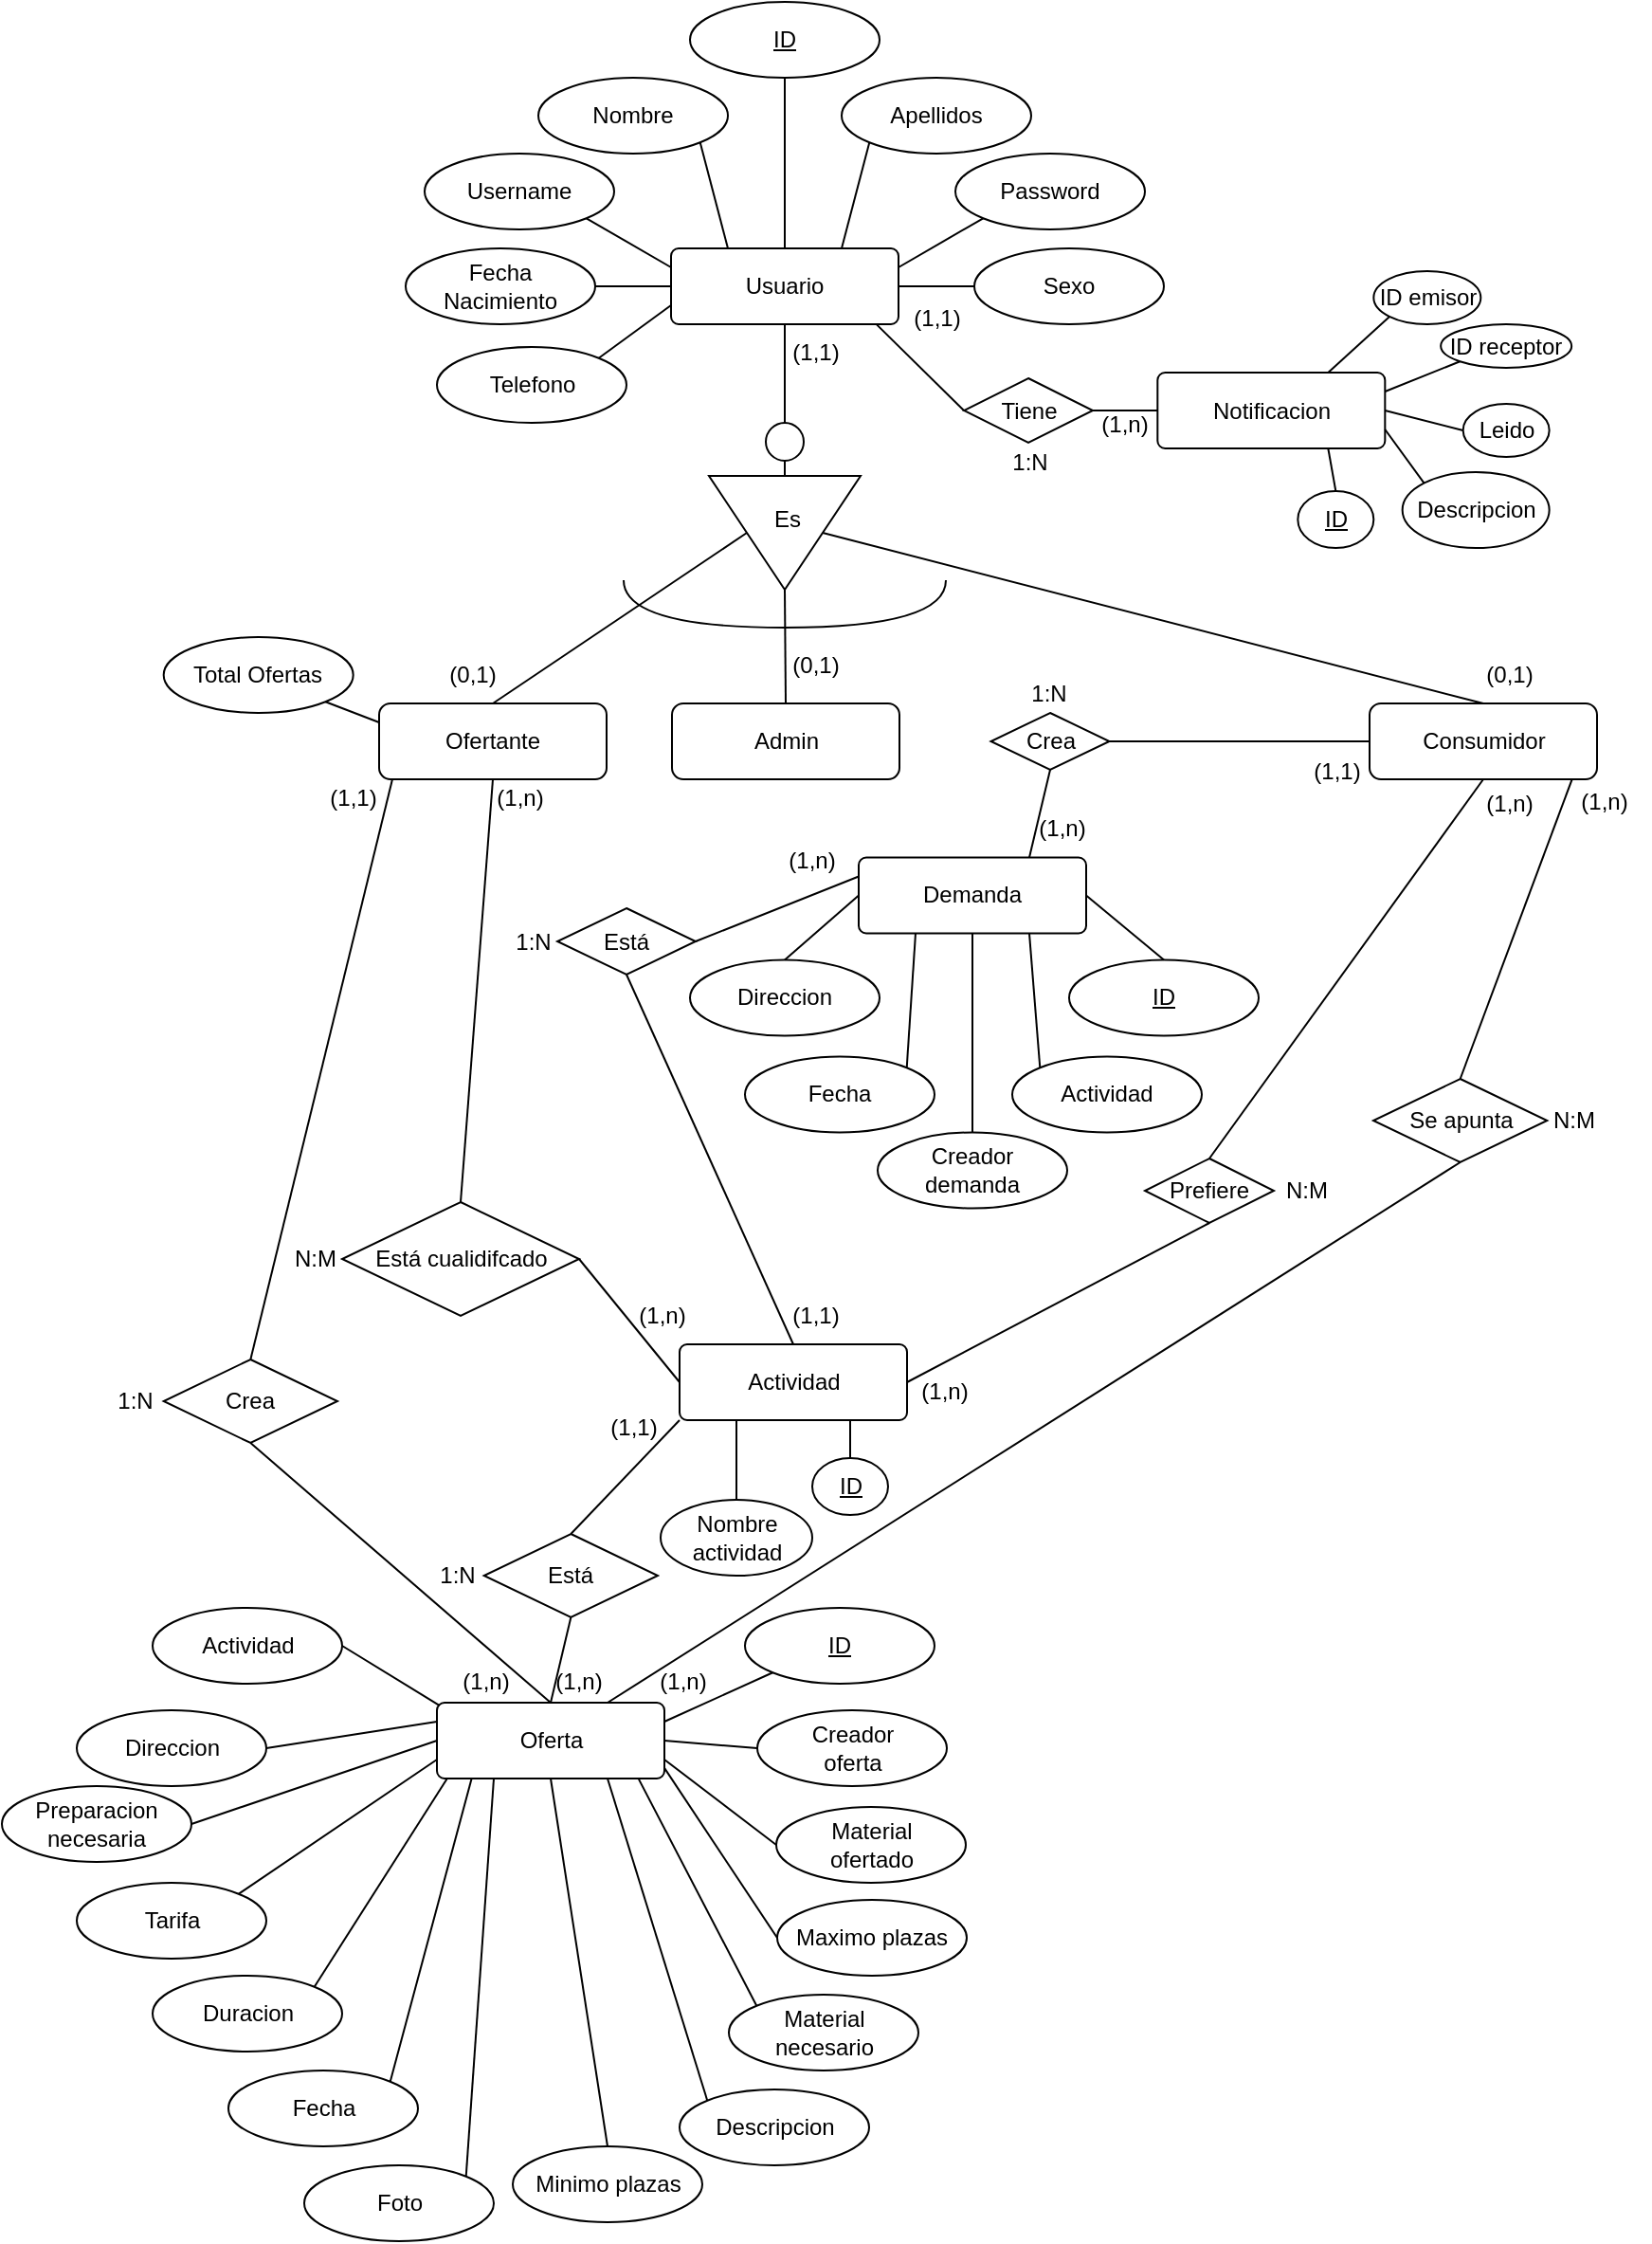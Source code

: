 <mxfile version="23.1.5" type="device">
  <diagram name="Página-1" id="LeJX_h6XG4Dcl8JkT7BM">
    <mxGraphModel dx="2043" dy="611" grid="1" gridSize="10" guides="1" tooltips="1" connect="1" arrows="1" fold="1" page="1" pageScale="1" pageWidth="827" pageHeight="1169" math="0" shadow="0">
      <root>
        <mxCell id="0" />
        <mxCell id="1" parent="0" />
        <mxCell id="OErTD1VTF37XZ3GRgGnS-1" value="Usuario" style="rounded=1;arcSize=10;whiteSpace=wrap;html=1;align=center;" parent="1" vertex="1">
          <mxGeometry x="349" y="160" width="120" height="40" as="geometry" />
        </mxCell>
        <mxCell id="OErTD1VTF37XZ3GRgGnS-2" value="" style="ellipse;whiteSpace=wrap;html=1;aspect=fixed;" parent="1" vertex="1">
          <mxGeometry x="399" y="252" width="20" height="20" as="geometry" />
        </mxCell>
        <mxCell id="OErTD1VTF37XZ3GRgGnS-3" value="" style="endArrow=none;html=1;rounded=0;entryX=0.5;entryY=1;entryDx=0;entryDy=0;exitX=0.5;exitY=0;exitDx=0;exitDy=0;" parent="1" source="OErTD1VTF37XZ3GRgGnS-2" target="OErTD1VTF37XZ3GRgGnS-1" edge="1">
          <mxGeometry width="50" height="50" relative="1" as="geometry">
            <mxPoint x="349" y="410" as="sourcePoint" />
            <mxPoint x="399" y="360" as="targetPoint" />
          </mxGeometry>
        </mxCell>
        <mxCell id="OErTD1VTF37XZ3GRgGnS-4" value="" style="endArrow=none;html=1;rounded=0;exitX=0.5;exitY=1;exitDx=0;exitDy=0;entryX=0;entryY=0.5;entryDx=0;entryDy=0;" parent="1" source="OErTD1VTF37XZ3GRgGnS-2" target="OErTD1VTF37XZ3GRgGnS-5" edge="1">
          <mxGeometry width="50" height="50" relative="1" as="geometry">
            <mxPoint x="419" y="240" as="sourcePoint" />
            <mxPoint x="439" y="260" as="targetPoint" />
          </mxGeometry>
        </mxCell>
        <mxCell id="OErTD1VTF37XZ3GRgGnS-5" value="" style="triangle;whiteSpace=wrap;html=1;rotation=90;" parent="1" vertex="1">
          <mxGeometry x="379" y="270" width="60" height="80" as="geometry" />
        </mxCell>
        <mxCell id="OErTD1VTF37XZ3GRgGnS-6" value="Ofertante" style="rounded=1;whiteSpace=wrap;html=1;" parent="1" vertex="1">
          <mxGeometry x="195" y="400" width="120" height="40" as="geometry" />
        </mxCell>
        <mxCell id="OErTD1VTF37XZ3GRgGnS-7" value="Consumidor" style="rounded=1;whiteSpace=wrap;html=1;" parent="1" vertex="1">
          <mxGeometry x="717.5" y="400" width="120" height="40" as="geometry" />
        </mxCell>
        <mxCell id="OErTD1VTF37XZ3GRgGnS-8" value="" style="endArrow=none;html=1;rounded=0;exitX=0.5;exitY=1;exitDx=0;exitDy=0;entryX=0.5;entryY=0;entryDx=0;entryDy=0;" parent="1" source="OErTD1VTF37XZ3GRgGnS-5" target="OErTD1VTF37XZ3GRgGnS-6" edge="1">
          <mxGeometry width="50" height="50" relative="1" as="geometry">
            <mxPoint x="419" y="260" as="sourcePoint" />
            <mxPoint x="419" y="290" as="targetPoint" />
          </mxGeometry>
        </mxCell>
        <mxCell id="OErTD1VTF37XZ3GRgGnS-9" value="" style="endArrow=none;html=1;rounded=0;exitX=0.5;exitY=0;exitDx=0;exitDy=0;entryX=0.5;entryY=0;entryDx=0;entryDy=0;" parent="1" source="OErTD1VTF37XZ3GRgGnS-5" target="OErTD1VTF37XZ3GRgGnS-7" edge="1">
          <mxGeometry width="50" height="50" relative="1" as="geometry">
            <mxPoint x="399" y="320" as="sourcePoint" />
            <mxPoint x="299" y="370" as="targetPoint" />
          </mxGeometry>
        </mxCell>
        <mxCell id="OErTD1VTF37XZ3GRgGnS-10" value="" style="shape=requiredInterface;html=1;verticalLabelPosition=bottom;sketch=0;rotation=90;" parent="1" vertex="1">
          <mxGeometry x="396.5" y="262.5" width="25" height="170" as="geometry" />
        </mxCell>
        <mxCell id="OErTD1VTF37XZ3GRgGnS-12" value="Notificacion" style="rounded=1;arcSize=10;whiteSpace=wrap;html=1;align=center;" parent="1" vertex="1">
          <mxGeometry x="605.66" y="225.5" width="120" height="40" as="geometry" />
        </mxCell>
        <mxCell id="OErTD1VTF37XZ3GRgGnS-15" value="ID" style="ellipse;whiteSpace=wrap;html=1;align=center;fontStyle=4;" parent="1" vertex="1">
          <mxGeometry x="359" y="30" width="100" height="40" as="geometry" />
        </mxCell>
        <mxCell id="OErTD1VTF37XZ3GRgGnS-16" value="Nombre" style="ellipse;whiteSpace=wrap;html=1;align=center;" parent="1" vertex="1">
          <mxGeometry x="279" y="70" width="100" height="40" as="geometry" />
        </mxCell>
        <mxCell id="OErTD1VTF37XZ3GRgGnS-17" value="Apellidos" style="ellipse;whiteSpace=wrap;html=1;align=center;" parent="1" vertex="1">
          <mxGeometry x="439" y="70" width="100" height="40" as="geometry" />
        </mxCell>
        <mxCell id="OErTD1VTF37XZ3GRgGnS-18" value="Username" style="ellipse;whiteSpace=wrap;html=1;align=center;" parent="1" vertex="1">
          <mxGeometry x="219" y="110" width="100" height="40" as="geometry" />
        </mxCell>
        <mxCell id="OErTD1VTF37XZ3GRgGnS-19" value="Password" style="ellipse;whiteSpace=wrap;html=1;align=center;" parent="1" vertex="1">
          <mxGeometry x="499" y="110" width="100" height="40" as="geometry" />
        </mxCell>
        <mxCell id="OErTD1VTF37XZ3GRgGnS-20" value="Fecha&lt;br&gt;Nacimiento" style="ellipse;whiteSpace=wrap;html=1;align=center;" parent="1" vertex="1">
          <mxGeometry x="209" y="160" width="100" height="40" as="geometry" />
        </mxCell>
        <mxCell id="OErTD1VTF37XZ3GRgGnS-21" value="Sexo" style="ellipse;whiteSpace=wrap;html=1;align=center;" parent="1" vertex="1">
          <mxGeometry x="509" y="160" width="100" height="40" as="geometry" />
        </mxCell>
        <mxCell id="OErTD1VTF37XZ3GRgGnS-22" value="" style="endArrow=none;html=1;rounded=0;exitX=0;exitY=0.5;exitDx=0;exitDy=0;entryX=1;entryY=0.5;entryDx=0;entryDy=0;" parent="1" source="OErTD1VTF37XZ3GRgGnS-1" target="OErTD1VTF37XZ3GRgGnS-20" edge="1">
          <mxGeometry width="50" height="50" relative="1" as="geometry">
            <mxPoint x="419" y="260" as="sourcePoint" />
            <mxPoint x="419" y="290" as="targetPoint" />
          </mxGeometry>
        </mxCell>
        <mxCell id="OErTD1VTF37XZ3GRgGnS-23" value="" style="endArrow=none;html=1;rounded=0;exitX=0;exitY=0.25;exitDx=0;exitDy=0;entryX=1;entryY=1;entryDx=0;entryDy=0;" parent="1" source="OErTD1VTF37XZ3GRgGnS-1" target="OErTD1VTF37XZ3GRgGnS-18" edge="1">
          <mxGeometry width="50" height="50" relative="1" as="geometry">
            <mxPoint x="359" y="190" as="sourcePoint" />
            <mxPoint x="319" y="190" as="targetPoint" />
          </mxGeometry>
        </mxCell>
        <mxCell id="OErTD1VTF37XZ3GRgGnS-24" value="" style="endArrow=none;html=1;rounded=0;exitX=0.25;exitY=0;exitDx=0;exitDy=0;entryX=1;entryY=1;entryDx=0;entryDy=0;" parent="1" source="OErTD1VTF37XZ3GRgGnS-1" target="OErTD1VTF37XZ3GRgGnS-16" edge="1">
          <mxGeometry width="50" height="50" relative="1" as="geometry">
            <mxPoint x="359" y="180" as="sourcePoint" />
            <mxPoint x="329" y="140" as="targetPoint" />
          </mxGeometry>
        </mxCell>
        <mxCell id="OErTD1VTF37XZ3GRgGnS-25" value="" style="endArrow=none;html=1;rounded=0;exitX=0.5;exitY=0;exitDx=0;exitDy=0;entryX=0.5;entryY=1;entryDx=0;entryDy=0;" parent="1" source="OErTD1VTF37XZ3GRgGnS-1" target="OErTD1VTF37XZ3GRgGnS-15" edge="1">
          <mxGeometry width="50" height="50" relative="1" as="geometry">
            <mxPoint x="389" y="170" as="sourcePoint" />
            <mxPoint x="374" y="114" as="targetPoint" />
          </mxGeometry>
        </mxCell>
        <mxCell id="OErTD1VTF37XZ3GRgGnS-26" value="" style="endArrow=none;html=1;rounded=0;exitX=0.75;exitY=0;exitDx=0;exitDy=0;entryX=0;entryY=1;entryDx=0;entryDy=0;" parent="1" source="OErTD1VTF37XZ3GRgGnS-1" target="OErTD1VTF37XZ3GRgGnS-17" edge="1">
          <mxGeometry width="50" height="50" relative="1" as="geometry">
            <mxPoint x="419" y="170" as="sourcePoint" />
            <mxPoint x="419" y="80" as="targetPoint" />
          </mxGeometry>
        </mxCell>
        <mxCell id="OErTD1VTF37XZ3GRgGnS-27" value="" style="endArrow=none;html=1;rounded=0;exitX=1;exitY=0.25;exitDx=0;exitDy=0;entryX=0;entryY=1;entryDx=0;entryDy=0;" parent="1" source="OErTD1VTF37XZ3GRgGnS-1" target="OErTD1VTF37XZ3GRgGnS-19" edge="1">
          <mxGeometry width="50" height="50" relative="1" as="geometry">
            <mxPoint x="449" y="170" as="sourcePoint" />
            <mxPoint x="464" y="114" as="targetPoint" />
          </mxGeometry>
        </mxCell>
        <mxCell id="OErTD1VTF37XZ3GRgGnS-28" value="" style="endArrow=none;html=1;rounded=0;exitX=1;exitY=0.5;exitDx=0;exitDy=0;entryX=0;entryY=0.5;entryDx=0;entryDy=0;" parent="1" source="OErTD1VTF37XZ3GRgGnS-1" target="OErTD1VTF37XZ3GRgGnS-21" edge="1">
          <mxGeometry width="50" height="50" relative="1" as="geometry">
            <mxPoint x="479" y="180" as="sourcePoint" />
            <mxPoint x="524" y="154" as="targetPoint" />
          </mxGeometry>
        </mxCell>
        <mxCell id="OErTD1VTF37XZ3GRgGnS-30" value="Actividad" style="rounded=1;arcSize=10;whiteSpace=wrap;html=1;align=center;" parent="1" vertex="1">
          <mxGeometry x="353.5" y="738" width="120" height="40" as="geometry" />
        </mxCell>
        <mxCell id="OErTD1VTF37XZ3GRgGnS-32" value="Nombre&lt;br&gt;actividad" style="ellipse;whiteSpace=wrap;html=1;align=center;" parent="1" vertex="1">
          <mxGeometry x="343.5" y="820" width="80" height="40" as="geometry" />
        </mxCell>
        <mxCell id="OErTD1VTF37XZ3GRgGnS-33" value="" style="endArrow=none;html=1;rounded=0;exitX=0.25;exitY=1;exitDx=0;exitDy=0;entryX=0.5;entryY=0;entryDx=0;entryDy=0;" parent="1" source="OErTD1VTF37XZ3GRgGnS-30" target="OErTD1VTF37XZ3GRgGnS-32" edge="1">
          <mxGeometry width="50" height="50" relative="1" as="geometry">
            <mxPoint x="458" y="554" as="sourcePoint" />
            <mxPoint x="438" y="594" as="targetPoint" />
          </mxGeometry>
        </mxCell>
        <mxCell id="OErTD1VTF37XZ3GRgGnS-34" value="" style="endArrow=none;html=1;rounded=0;exitX=0.75;exitY=1;exitDx=0;exitDy=0;entryX=0.5;entryY=0;entryDx=0;entryDy=0;" parent="1" source="OErTD1VTF37XZ3GRgGnS-30" target="OErTD1VTF37XZ3GRgGnS-41" edge="1">
          <mxGeometry width="50" height="50" relative="1" as="geometry">
            <mxPoint x="388" y="714" as="sourcePoint" />
            <mxPoint x="463" y="754" as="targetPoint" />
          </mxGeometry>
        </mxCell>
        <mxCell id="OErTD1VTF37XZ3GRgGnS-35" value="" style="endArrow=none;html=1;rounded=0;exitX=1;exitY=0.5;exitDx=0;exitDy=0;entryX=0;entryY=0.5;entryDx=0;entryDy=0;" parent="1" source="OErTD1VTF37XZ3GRgGnS-71" target="OErTD1VTF37XZ3GRgGnS-30" edge="1">
          <mxGeometry width="50" height="50" relative="1" as="geometry">
            <mxPoint x="408" y="790" as="sourcePoint" />
            <mxPoint x="383" y="840" as="targetPoint" />
          </mxGeometry>
        </mxCell>
        <mxCell id="OErTD1VTF37XZ3GRgGnS-36" value="" style="endArrow=none;html=1;rounded=0;exitX=0.5;exitY=1;exitDx=0;exitDy=0;entryX=1;entryY=0.5;entryDx=0;entryDy=0;" parent="1" source="OErTD1VTF37XZ3GRgGnS-52" target="OErTD1VTF37XZ3GRgGnS-30" edge="1">
          <mxGeometry width="50" height="50" relative="1" as="geometry">
            <mxPoint x="448" y="620" as="sourcePoint" />
            <mxPoint x="508" y="760" as="targetPoint" />
          </mxGeometry>
        </mxCell>
        <mxCell id="OErTD1VTF37XZ3GRgGnS-37" value="ID" style="ellipse;whiteSpace=wrap;html=1;align=center;fontStyle=4;" parent="1" vertex="1">
          <mxGeometry x="679.66" y="288" width="40" height="30" as="geometry" />
        </mxCell>
        <mxCell id="OErTD1VTF37XZ3GRgGnS-38" value="Descripcion" style="ellipse;whiteSpace=wrap;html=1;align=center;" parent="1" vertex="1">
          <mxGeometry x="734.83" y="278" width="77.5" height="40" as="geometry" />
        </mxCell>
        <mxCell id="OErTD1VTF37XZ3GRgGnS-39" value="" style="endArrow=none;html=1;rounded=0;exitX=0.75;exitY=1;exitDx=0;exitDy=0;entryX=0.5;entryY=0;entryDx=0;entryDy=0;" parent="1" source="OErTD1VTF37XZ3GRgGnS-12" target="OErTD1VTF37XZ3GRgGnS-37" edge="1">
          <mxGeometry width="50" height="50" relative="1" as="geometry">
            <mxPoint x="464.0" y="556" as="sourcePoint" />
            <mxPoint x="497" y="816" as="targetPoint" />
          </mxGeometry>
        </mxCell>
        <mxCell id="OErTD1VTF37XZ3GRgGnS-40" value="" style="endArrow=none;html=1;rounded=0;exitX=1;exitY=0.75;exitDx=0;exitDy=0;entryX=0;entryY=0;entryDx=0;entryDy=0;" parent="1" source="OErTD1VTF37XZ3GRgGnS-12" target="OErTD1VTF37XZ3GRgGnS-38" edge="1">
          <mxGeometry width="50" height="50" relative="1" as="geometry">
            <mxPoint x="437.0" y="556" as="sourcePoint" />
            <mxPoint x="490" y="596" as="targetPoint" />
          </mxGeometry>
        </mxCell>
        <mxCell id="OErTD1VTF37XZ3GRgGnS-41" value="ID" style="ellipse;whiteSpace=wrap;html=1;align=center;fontStyle=4;" parent="1" vertex="1">
          <mxGeometry x="423.5" y="798" width="40" height="30" as="geometry" />
        </mxCell>
        <mxCell id="OErTD1VTF37XZ3GRgGnS-43" value="Admin" style="rounded=1;whiteSpace=wrap;html=1;" parent="1" vertex="1">
          <mxGeometry x="349.5" y="400" width="120" height="40" as="geometry" />
        </mxCell>
        <mxCell id="OErTD1VTF37XZ3GRgGnS-44" value="" style="endArrow=none;html=1;rounded=0;exitX=1;exitY=0.5;exitDx=0;exitDy=0;entryX=0.5;entryY=0;entryDx=0;entryDy=0;" parent="1" source="OErTD1VTF37XZ3GRgGnS-5" target="OErTD1VTF37XZ3GRgGnS-43" edge="1">
          <mxGeometry width="50" height="50" relative="1" as="geometry">
            <mxPoint x="439" y="320" as="sourcePoint" />
            <mxPoint x="579" y="405" as="targetPoint" />
          </mxGeometry>
        </mxCell>
        <mxCell id="OErTD1VTF37XZ3GRgGnS-50" value="Demanda" style="rounded=1;arcSize=10;whiteSpace=wrap;html=1;align=center;" parent="1" vertex="1">
          <mxGeometry x="448.0" y="481.25" width="120" height="40" as="geometry" />
        </mxCell>
        <mxCell id="OErTD1VTF37XZ3GRgGnS-51" value="" style="endArrow=none;html=1;rounded=0;exitX=0.5;exitY=1;exitDx=0;exitDy=0;entryX=0.5;entryY=0;entryDx=0;entryDy=0;" parent="1" source="OErTD1VTF37XZ3GRgGnS-7" target="OErTD1VTF37XZ3GRgGnS-52" edge="1">
          <mxGeometry width="50" height="50" relative="1" as="geometry">
            <mxPoint x="569" y="435" as="sourcePoint" />
            <mxPoint x="468" y="684" as="targetPoint" />
          </mxGeometry>
        </mxCell>
        <mxCell id="OErTD1VTF37XZ3GRgGnS-52" value="Prefiere" style="shape=rhombus;perimeter=rhombusPerimeter;whiteSpace=wrap;html=1;align=center;" parent="1" vertex="1">
          <mxGeometry x="599" y="640" width="68" height="34" as="geometry" />
        </mxCell>
        <mxCell id="OErTD1VTF37XZ3GRgGnS-53" value="(1,n)" style="text;html=1;align=center;verticalAlign=middle;resizable=0;points=[];autosize=1;strokeColor=none;fillColor=none;" parent="1" vertex="1">
          <mxGeometry x="765.5" y="437.5" width="50" height="30" as="geometry" />
        </mxCell>
        <mxCell id="OErTD1VTF37XZ3GRgGnS-54" value="(1,n)" style="text;html=1;align=center;verticalAlign=middle;resizable=0;points=[];autosize=1;strokeColor=none;fillColor=none;" parent="1" vertex="1">
          <mxGeometry x="467.5" y="748" width="50" height="30" as="geometry" />
        </mxCell>
        <mxCell id="OErTD1VTF37XZ3GRgGnS-55" value="N:M" style="text;html=1;align=center;verticalAlign=middle;resizable=0;points=[];autosize=1;strokeColor=none;fillColor=none;" parent="1" vertex="1">
          <mxGeometry x="659" y="642" width="50" height="30" as="geometry" />
        </mxCell>
        <mxCell id="OErTD1VTF37XZ3GRgGnS-58" value="Tiene" style="shape=rhombus;perimeter=rhombusPerimeter;whiteSpace=wrap;html=1;align=center;" parent="1" vertex="1">
          <mxGeometry x="503.5" y="228.5" width="68" height="34" as="geometry" />
        </mxCell>
        <mxCell id="OErTD1VTF37XZ3GRgGnS-62" value="(1,n)" style="text;html=1;align=center;verticalAlign=middle;resizable=0;points=[];autosize=1;strokeColor=none;fillColor=none;" parent="1" vertex="1">
          <mxGeometry x="563.16" y="238" width="50" height="30" as="geometry" />
        </mxCell>
        <mxCell id="OErTD1VTF37XZ3GRgGnS-63" value="(1,1)" style="text;html=1;align=center;verticalAlign=middle;resizable=0;points=[];autosize=1;strokeColor=none;fillColor=none;" parent="1" vertex="1">
          <mxGeometry x="464" y="182" width="50" height="30" as="geometry" />
        </mxCell>
        <mxCell id="OErTD1VTF37XZ3GRgGnS-70" value="1:N" style="text;html=1;align=center;verticalAlign=middle;resizable=0;points=[];autosize=1;strokeColor=none;fillColor=none;" parent="1" vertex="1">
          <mxGeometry x="517.5" y="258" width="40" height="30" as="geometry" />
        </mxCell>
        <mxCell id="OErTD1VTF37XZ3GRgGnS-72" value="" style="endArrow=none;html=1;rounded=0;exitX=0.5;exitY=1;exitDx=0;exitDy=0;entryX=0.5;entryY=0;entryDx=0;entryDy=0;" parent="1" source="OErTD1VTF37XZ3GRgGnS-6" target="OErTD1VTF37XZ3GRgGnS-71" edge="1">
          <mxGeometry width="50" height="50" relative="1" as="geometry">
            <mxPoint x="255" y="440" as="sourcePoint" />
            <mxPoint x="348" y="684" as="targetPoint" />
          </mxGeometry>
        </mxCell>
        <mxCell id="OErTD1VTF37XZ3GRgGnS-71" value="Está cualidifcado" style="shape=rhombus;perimeter=rhombusPerimeter;whiteSpace=wrap;html=1;align=center;" parent="1" vertex="1">
          <mxGeometry x="175.5" y="663" width="125" height="60" as="geometry" />
        </mxCell>
        <mxCell id="OErTD1VTF37XZ3GRgGnS-73" value="(1,n)" style="text;html=1;align=center;verticalAlign=middle;resizable=0;points=[];autosize=1;strokeColor=none;fillColor=none;" parent="1" vertex="1">
          <mxGeometry x="319" y="708" width="50" height="30" as="geometry" />
        </mxCell>
        <mxCell id="OErTD1VTF37XZ3GRgGnS-74" value="(1,n)" style="text;html=1;align=center;verticalAlign=middle;resizable=0;points=[];autosize=1;strokeColor=none;fillColor=none;" parent="1" vertex="1">
          <mxGeometry x="244" y="435" width="50" height="30" as="geometry" />
        </mxCell>
        <mxCell id="OErTD1VTF37XZ3GRgGnS-75" value="N:M" style="text;html=1;align=center;verticalAlign=middle;resizable=0;points=[];autosize=1;strokeColor=none;fillColor=none;" parent="1" vertex="1">
          <mxGeometry x="135.5" y="678" width="50" height="30" as="geometry" />
        </mxCell>
        <mxCell id="OErTD1VTF37XZ3GRgGnS-76" value="(1,1)" style="text;html=1;align=center;verticalAlign=middle;resizable=0;points=[];autosize=1;strokeColor=none;fillColor=none;" parent="1" vertex="1">
          <mxGeometry x="400" y="200" width="50" height="30" as="geometry" />
        </mxCell>
        <mxCell id="OErTD1VTF37XZ3GRgGnS-77" value="(0,1)" style="text;html=1;align=center;verticalAlign=middle;resizable=0;points=[];autosize=1;strokeColor=none;fillColor=none;" parent="1" vertex="1">
          <mxGeometry x="765.5" y="370" width="50" height="30" as="geometry" />
        </mxCell>
        <mxCell id="OErTD1VTF37XZ3GRgGnS-78" value="(0,1)" style="text;html=1;align=center;verticalAlign=middle;resizable=0;points=[];autosize=1;strokeColor=none;fillColor=none;" parent="1" vertex="1">
          <mxGeometry x="400" y="365" width="50" height="30" as="geometry" />
        </mxCell>
        <mxCell id="OErTD1VTF37XZ3GRgGnS-79" value="(0,1)" style="text;html=1;align=center;verticalAlign=middle;resizable=0;points=[];autosize=1;strokeColor=none;fillColor=none;" parent="1" vertex="1">
          <mxGeometry x="219" y="370" width="50" height="30" as="geometry" />
        </mxCell>
        <mxCell id="OErTD1VTF37XZ3GRgGnS-80" value="Es" style="text;html=1;align=center;verticalAlign=middle;resizable=0;points=[];autosize=1;strokeColor=none;fillColor=none;" parent="1" vertex="1">
          <mxGeometry x="389.5" y="288" width="40" height="30" as="geometry" />
        </mxCell>
        <mxCell id="OErTD1VTF37XZ3GRgGnS-81" value="Oferta" style="rounded=1;arcSize=10;whiteSpace=wrap;html=1;align=center;" parent="1" vertex="1">
          <mxGeometry x="225.5" y="927" width="120" height="40" as="geometry" />
        </mxCell>
        <mxCell id="OErTD1VTF37XZ3GRgGnS-83" value="ID" style="ellipse;whiteSpace=wrap;html=1;align=center;fontStyle=4;" parent="1" vertex="1">
          <mxGeometry x="559" y="535.25" width="100" height="40" as="geometry" />
        </mxCell>
        <mxCell id="OErTD1VTF37XZ3GRgGnS-84" value="Actividad" style="ellipse;whiteSpace=wrap;html=1;align=center;" parent="1" vertex="1">
          <mxGeometry x="529" y="586.25" width="100" height="40" as="geometry" />
        </mxCell>
        <mxCell id="OErTD1VTF37XZ3GRgGnS-85" value="Fecha" style="ellipse;whiteSpace=wrap;html=1;align=center;" parent="1" vertex="1">
          <mxGeometry x="388.0" y="586.25" width="100" height="40" as="geometry" />
        </mxCell>
        <mxCell id="OErTD1VTF37XZ3GRgGnS-86" value="Direccion" style="ellipse;whiteSpace=wrap;html=1;align=center;" parent="1" vertex="1">
          <mxGeometry x="359.0" y="535.25" width="100" height="40" as="geometry" />
        </mxCell>
        <mxCell id="OErTD1VTF37XZ3GRgGnS-87" value="" style="endArrow=none;html=1;rounded=0;exitX=0;exitY=0.5;exitDx=0;exitDy=0;entryX=0.5;entryY=0;entryDx=0;entryDy=0;" parent="1" source="OErTD1VTF37XZ3GRgGnS-50" target="OErTD1VTF37XZ3GRgGnS-86" edge="1">
          <mxGeometry width="50" height="50" relative="1" as="geometry">
            <mxPoint x="297.0" y="409.25" as="sourcePoint" />
            <mxPoint x="297.0" y="429.25" as="targetPoint" />
          </mxGeometry>
        </mxCell>
        <mxCell id="OErTD1VTF37XZ3GRgGnS-88" value="" style="endArrow=none;html=1;rounded=0;exitX=0.25;exitY=1;exitDx=0;exitDy=0;entryX=1;entryY=0;entryDx=0;entryDy=0;" parent="1" source="OErTD1VTF37XZ3GRgGnS-50" target="OErTD1VTF37XZ3GRgGnS-85" edge="1">
          <mxGeometry width="50" height="50" relative="1" as="geometry">
            <mxPoint x="458.0" y="511.25" as="sourcePoint" />
            <mxPoint x="419.0" y="545.25" as="targetPoint" />
          </mxGeometry>
        </mxCell>
        <mxCell id="OErTD1VTF37XZ3GRgGnS-89" value="" style="endArrow=none;html=1;rounded=0;exitX=0.75;exitY=1;exitDx=0;exitDy=0;entryX=0;entryY=0;entryDx=0;entryDy=0;" parent="1" source="OErTD1VTF37XZ3GRgGnS-50" target="OErTD1VTF37XZ3GRgGnS-84" edge="1">
          <mxGeometry width="50" height="50" relative="1" as="geometry">
            <mxPoint x="488.0" y="531.25" as="sourcePoint" />
            <mxPoint x="468.0" y="605.25" as="targetPoint" />
          </mxGeometry>
        </mxCell>
        <mxCell id="OErTD1VTF37XZ3GRgGnS-90" value="" style="endArrow=none;html=1;rounded=0;exitX=1;exitY=0.5;exitDx=0;exitDy=0;entryX=0.5;entryY=0;entryDx=0;entryDy=0;" parent="1" source="OErTD1VTF37XZ3GRgGnS-50" target="OErTD1VTF37XZ3GRgGnS-83" edge="1">
          <mxGeometry width="50" height="50" relative="1" as="geometry">
            <mxPoint x="458.0" y="511.25" as="sourcePoint" />
            <mxPoint x="419.0" y="545.25" as="targetPoint" />
          </mxGeometry>
        </mxCell>
        <mxCell id="OErTD1VTF37XZ3GRgGnS-91" value="Leido" style="ellipse;whiteSpace=wrap;html=1;align=center;" parent="1" vertex="1">
          <mxGeometry x="766.83" y="242" width="45.5" height="28" as="geometry" />
        </mxCell>
        <mxCell id="OErTD1VTF37XZ3GRgGnS-92" value="" style="endArrow=none;html=1;rounded=0;exitX=1;exitY=0.5;exitDx=0;exitDy=0;entryX=0;entryY=0.5;entryDx=0;entryDy=0;" parent="1" source="OErTD1VTF37XZ3GRgGnS-12" target="OErTD1VTF37XZ3GRgGnS-91" edge="1">
          <mxGeometry width="50" height="50" relative="1" as="geometry">
            <mxPoint x="412" y="556" as="sourcePoint" />
            <mxPoint x="453" y="616" as="targetPoint" />
          </mxGeometry>
        </mxCell>
        <mxCell id="OErTD1VTF37XZ3GRgGnS-93" value="ID" style="ellipse;whiteSpace=wrap;html=1;align=center;fontStyle=4;" parent="1" vertex="1">
          <mxGeometry x="388" y="877" width="100" height="40" as="geometry" />
        </mxCell>
        <mxCell id="OErTD1VTF37XZ3GRgGnS-94" value="Actividad" style="ellipse;whiteSpace=wrap;html=1;align=center;" parent="1" vertex="1">
          <mxGeometry x="75.5" y="877" width="100" height="40" as="geometry" />
        </mxCell>
        <mxCell id="OErTD1VTF37XZ3GRgGnS-95" value="Fecha" style="ellipse;whiteSpace=wrap;html=1;align=center;" parent="1" vertex="1">
          <mxGeometry x="115.5" y="1121" width="100" height="40" as="geometry" />
        </mxCell>
        <mxCell id="OErTD1VTF37XZ3GRgGnS-96" value="Direccion" style="ellipse;whiteSpace=wrap;html=1;align=center;" parent="1" vertex="1">
          <mxGeometry x="35.5" y="931" width="100" height="40" as="geometry" />
        </mxCell>
        <mxCell id="OErTD1VTF37XZ3GRgGnS-99" value="Descripcion" style="ellipse;whiteSpace=wrap;html=1;align=center;" parent="1" vertex="1">
          <mxGeometry x="353.5" y="1131" width="100" height="40" as="geometry" />
        </mxCell>
        <mxCell id="OErTD1VTF37XZ3GRgGnS-100" value="Foto" style="ellipse;whiteSpace=wrap;html=1;align=center;" parent="1" vertex="1">
          <mxGeometry x="155.5" y="1171" width="100" height="40" as="geometry" />
        </mxCell>
        <mxCell id="OErTD1VTF37XZ3GRgGnS-101" value="Tarifa" style="ellipse;whiteSpace=wrap;html=1;align=center;" parent="1" vertex="1">
          <mxGeometry x="35.5" y="1022" width="100" height="40" as="geometry" />
        </mxCell>
        <mxCell id="OErTD1VTF37XZ3GRgGnS-102" value="Preparacion necesaria" style="ellipse;whiteSpace=wrap;html=1;align=center;" parent="1" vertex="1">
          <mxGeometry x="-4" y="971" width="100" height="40" as="geometry" />
        </mxCell>
        <mxCell id="OErTD1VTF37XZ3GRgGnS-103" value="Duracion" style="ellipse;whiteSpace=wrap;html=1;align=center;" parent="1" vertex="1">
          <mxGeometry x="75.5" y="1071" width="100" height="40" as="geometry" />
        </mxCell>
        <mxCell id="OErTD1VTF37XZ3GRgGnS-104" value="Material necesario" style="ellipse;whiteSpace=wrap;html=1;align=center;" parent="1" vertex="1">
          <mxGeometry x="379.5" y="1081" width="100" height="40" as="geometry" />
        </mxCell>
        <mxCell id="OErTD1VTF37XZ3GRgGnS-105" value="Material&lt;br&gt;ofertado" style="ellipse;whiteSpace=wrap;html=1;align=center;" parent="1" vertex="1">
          <mxGeometry x="404.5" y="982" width="100" height="40" as="geometry" />
        </mxCell>
        <mxCell id="OErTD1VTF37XZ3GRgGnS-106" value="Minimo plazas" style="ellipse;whiteSpace=wrap;html=1;align=center;" parent="1" vertex="1">
          <mxGeometry x="265.5" y="1161" width="100" height="40" as="geometry" />
        </mxCell>
        <mxCell id="OErTD1VTF37XZ3GRgGnS-107" value="Maximo plazas" style="ellipse;whiteSpace=wrap;html=1;align=center;" parent="1" vertex="1">
          <mxGeometry x="405" y="1031" width="100" height="40" as="geometry" />
        </mxCell>
        <mxCell id="OErTD1VTF37XZ3GRgGnS-108" value="Creador&lt;br&gt;oferta" style="ellipse;whiteSpace=wrap;html=1;align=center;" parent="1" vertex="1">
          <mxGeometry x="394.5" y="931" width="100" height="40" as="geometry" />
        </mxCell>
        <mxCell id="OErTD1VTF37XZ3GRgGnS-109" value="Creador&lt;br&gt;demanda" style="ellipse;whiteSpace=wrap;html=1;align=center;" parent="1" vertex="1">
          <mxGeometry x="458.0" y="626.25" width="100" height="40" as="geometry" />
        </mxCell>
        <mxCell id="OErTD1VTF37XZ3GRgGnS-110" value="" style="endArrow=none;html=1;rounded=0;exitX=0.5;exitY=1;exitDx=0;exitDy=0;entryX=0.5;entryY=0;entryDx=0;entryDy=0;" parent="1" source="OErTD1VTF37XZ3GRgGnS-50" target="OErTD1VTF37XZ3GRgGnS-109" edge="1">
          <mxGeometry width="50" height="50" relative="1" as="geometry">
            <mxPoint x="548" y="531.25" as="sourcePoint" />
            <mxPoint x="554" y="602.25" as="targetPoint" />
          </mxGeometry>
        </mxCell>
        <mxCell id="OErTD1VTF37XZ3GRgGnS-112" value="" style="endArrow=none;html=1;rounded=0;entryX=0.75;entryY=0;entryDx=0;entryDy=0;exitX=0.5;exitY=1;exitDx=0;exitDy=0;" parent="1" source="OErTD1VTF37XZ3GRgGnS-111" target="OErTD1VTF37XZ3GRgGnS-50" edge="1">
          <mxGeometry width="50" height="50" relative="1" as="geometry">
            <mxPoint x="590" y="440" as="sourcePoint" />
            <mxPoint x="505.83" y="846.5" as="targetPoint" />
          </mxGeometry>
        </mxCell>
        <mxCell id="OErTD1VTF37XZ3GRgGnS-113" value="" style="endArrow=none;html=1;rounded=0;exitX=0;exitY=0.5;exitDx=0;exitDy=0;entryX=1;entryY=0.5;entryDx=0;entryDy=0;" parent="1" source="OErTD1VTF37XZ3GRgGnS-7" target="OErTD1VTF37XZ3GRgGnS-111" edge="1">
          <mxGeometry width="50" height="50" relative="1" as="geometry">
            <mxPoint x="595" y="435" as="sourcePoint" />
            <mxPoint x="659" y="786" as="targetPoint" />
          </mxGeometry>
        </mxCell>
        <mxCell id="OErTD1VTF37XZ3GRgGnS-111" value="Crea" style="shape=rhombus;perimeter=rhombusPerimeter;whiteSpace=wrap;html=1;align=center;" parent="1" vertex="1">
          <mxGeometry x="517.75" y="405" width="62.5" height="30" as="geometry" />
        </mxCell>
        <mxCell id="OErTD1VTF37XZ3GRgGnS-114" value="" style="endArrow=none;html=1;rounded=0;exitX=0.5;exitY=1;exitDx=0;exitDy=0;entryX=0.5;entryY=0;entryDx=0;entryDy=0;" parent="1" source="OErTD1VTF37XZ3GRgGnS-116" target="OErTD1VTF37XZ3GRgGnS-81" edge="1">
          <mxGeometry width="50" height="50" relative="1" as="geometry">
            <mxPoint x="100" y="786.5" as="sourcePoint" />
            <mxPoint x="150" y="756.5" as="targetPoint" />
          </mxGeometry>
        </mxCell>
        <mxCell id="OErTD1VTF37XZ3GRgGnS-115" value="" style="endArrow=none;html=1;rounded=0;exitX=0.058;exitY=1.003;exitDx=0;exitDy=0;entryX=0.5;entryY=0;entryDx=0;entryDy=0;exitPerimeter=0;" parent="1" source="OErTD1VTF37XZ3GRgGnS-6" target="OErTD1VTF37XZ3GRgGnS-116" edge="1">
          <mxGeometry width="50" height="50" relative="1" as="geometry">
            <mxPoint x="106" y="405.5" as="sourcePoint" />
            <mxPoint x="150" y="756.5" as="targetPoint" />
          </mxGeometry>
        </mxCell>
        <mxCell id="OErTD1VTF37XZ3GRgGnS-116" value="Crea" style="shape=rhombus;perimeter=rhombusPerimeter;whiteSpace=wrap;html=1;align=center;" parent="1" vertex="1">
          <mxGeometry x="81.34" y="746" width="91.66" height="44" as="geometry" />
        </mxCell>
        <mxCell id="OErTD1VTF37XZ3GRgGnS-117" value="" style="endArrow=none;html=1;rounded=0;exitX=0;exitY=1;exitDx=0;exitDy=0;entryX=1;entryY=0.25;entryDx=0;entryDy=0;" parent="1" source="OErTD1VTF37XZ3GRgGnS-93" target="OErTD1VTF37XZ3GRgGnS-81" edge="1">
          <mxGeometry width="50" height="50" relative="1" as="geometry">
            <mxPoint x="288.5" y="786" as="sourcePoint" />
            <mxPoint x="295.5" y="937" as="targetPoint" />
          </mxGeometry>
        </mxCell>
        <mxCell id="OErTD1VTF37XZ3GRgGnS-118" value="" style="endArrow=none;html=1;rounded=0;exitX=1;exitY=0.5;exitDx=0;exitDy=0;entryX=0.012;entryY=0.038;entryDx=0;entryDy=0;entryPerimeter=0;" parent="1" source="OErTD1VTF37XZ3GRgGnS-94" target="OErTD1VTF37XZ3GRgGnS-81" edge="1">
          <mxGeometry width="50" height="50" relative="1" as="geometry">
            <mxPoint x="260.5" y="894" as="sourcePoint" />
            <mxPoint x="265.5" y="937" as="targetPoint" />
          </mxGeometry>
        </mxCell>
        <mxCell id="OErTD1VTF37XZ3GRgGnS-119" value="" style="endArrow=none;html=1;rounded=0;exitX=1;exitY=0.5;exitDx=0;exitDy=0;entryX=0;entryY=0.25;entryDx=0;entryDy=0;" parent="1" source="OErTD1VTF37XZ3GRgGnS-96" target="OErTD1VTF37XZ3GRgGnS-81" edge="1">
          <mxGeometry width="50" height="50" relative="1" as="geometry">
            <mxPoint x="260.5" y="894" as="sourcePoint" />
            <mxPoint x="265.5" y="937" as="targetPoint" />
          </mxGeometry>
        </mxCell>
        <mxCell id="OErTD1VTF37XZ3GRgGnS-120" value="" style="endArrow=none;html=1;rounded=0;exitX=1;exitY=0.5;exitDx=0;exitDy=0;entryX=0;entryY=0.5;entryDx=0;entryDy=0;" parent="1" source="OErTD1VTF37XZ3GRgGnS-102" target="OErTD1VTF37XZ3GRgGnS-81" edge="1">
          <mxGeometry width="50" height="50" relative="1" as="geometry">
            <mxPoint x="270.5" y="904" as="sourcePoint" />
            <mxPoint x="275.5" y="947" as="targetPoint" />
          </mxGeometry>
        </mxCell>
        <mxCell id="OErTD1VTF37XZ3GRgGnS-121" value="" style="endArrow=none;html=1;rounded=0;exitX=1;exitY=0;exitDx=0;exitDy=0;entryX=0;entryY=0.75;entryDx=0;entryDy=0;" parent="1" source="OErTD1VTF37XZ3GRgGnS-101" target="OErTD1VTF37XZ3GRgGnS-81" edge="1">
          <mxGeometry width="50" height="50" relative="1" as="geometry">
            <mxPoint x="280.5" y="914" as="sourcePoint" />
            <mxPoint x="285.5" y="957" as="targetPoint" />
          </mxGeometry>
        </mxCell>
        <mxCell id="OErTD1VTF37XZ3GRgGnS-122" value="" style="endArrow=none;html=1;rounded=0;exitX=1;exitY=0;exitDx=0;exitDy=0;entryX=0.045;entryY=0.999;entryDx=0;entryDy=0;entryPerimeter=0;" parent="1" source="OErTD1VTF37XZ3GRgGnS-103" target="OErTD1VTF37XZ3GRgGnS-81" edge="1">
          <mxGeometry width="50" height="50" relative="1" as="geometry">
            <mxPoint x="130.5" y="1038" as="sourcePoint" />
            <mxPoint x="245.5" y="981" as="targetPoint" />
          </mxGeometry>
        </mxCell>
        <mxCell id="OErTD1VTF37XZ3GRgGnS-123" value="" style="endArrow=none;html=1;rounded=0;exitX=1;exitY=0;exitDx=0;exitDy=0;entryX=0.152;entryY=1.005;entryDx=0;entryDy=0;entryPerimeter=0;" parent="1" source="OErTD1VTF37XZ3GRgGnS-95" target="OErTD1VTF37XZ3GRgGnS-81" edge="1">
          <mxGeometry width="50" height="50" relative="1" as="geometry">
            <mxPoint x="170.5" y="1087" as="sourcePoint" />
            <mxPoint x="240.5" y="977" as="targetPoint" />
          </mxGeometry>
        </mxCell>
        <mxCell id="OErTD1VTF37XZ3GRgGnS-124" value="" style="endArrow=none;html=1;rounded=0;exitX=1;exitY=0;exitDx=0;exitDy=0;entryX=0.25;entryY=1;entryDx=0;entryDy=0;" parent="1" source="OErTD1VTF37XZ3GRgGnS-100" target="OErTD1VTF37XZ3GRgGnS-81" edge="1">
          <mxGeometry width="50" height="50" relative="1" as="geometry">
            <mxPoint x="210.5" y="1137" as="sourcePoint" />
            <mxPoint x="253.5" y="977" as="targetPoint" />
          </mxGeometry>
        </mxCell>
        <mxCell id="OErTD1VTF37XZ3GRgGnS-125" value="" style="endArrow=none;html=1;rounded=0;exitX=0.5;exitY=0;exitDx=0;exitDy=0;entryX=0.5;entryY=1;entryDx=0;entryDy=0;" parent="1" source="OErTD1VTF37XZ3GRgGnS-106" target="OErTD1VTF37XZ3GRgGnS-81" edge="1">
          <mxGeometry width="50" height="50" relative="1" as="geometry">
            <mxPoint x="248.5" y="1171" as="sourcePoint" />
            <mxPoint x="265.5" y="977" as="targetPoint" />
          </mxGeometry>
        </mxCell>
        <mxCell id="OErTD1VTF37XZ3GRgGnS-126" value="" style="endArrow=none;html=1;rounded=0;exitX=0;exitY=0;exitDx=0;exitDy=0;entryX=0.75;entryY=1;entryDx=0;entryDy=0;" parent="1" source="OErTD1VTF37XZ3GRgGnS-99" target="OErTD1VTF37XZ3GRgGnS-81" edge="1">
          <mxGeometry width="50" height="50" relative="1" as="geometry">
            <mxPoint x="319.5" y="1197" as="sourcePoint" />
            <mxPoint x="295.5" y="977" as="targetPoint" />
          </mxGeometry>
        </mxCell>
        <mxCell id="OErTD1VTF37XZ3GRgGnS-127" value="" style="endArrow=none;html=1;rounded=0;exitX=0;exitY=0;exitDx=0;exitDy=0;entryX=0.885;entryY=0.995;entryDx=0;entryDy=0;entryPerimeter=0;" parent="1" source="OErTD1VTF37XZ3GRgGnS-104" target="OErTD1VTF37XZ3GRgGnS-81" edge="1">
          <mxGeometry width="50" height="50" relative="1" as="geometry">
            <mxPoint x="378.5" y="1147" as="sourcePoint" />
            <mxPoint x="325.5" y="977" as="targetPoint" />
          </mxGeometry>
        </mxCell>
        <mxCell id="OErTD1VTF37XZ3GRgGnS-128" value="" style="endArrow=none;html=1;rounded=0;exitX=0;exitY=0.5;exitDx=0;exitDy=0;entryX=1;entryY=0.861;entryDx=0;entryDy=0;entryPerimeter=0;" parent="1" source="OErTD1VTF37XZ3GRgGnS-107" target="OErTD1VTF37XZ3GRgGnS-81" edge="1">
          <mxGeometry width="50" height="50" relative="1" as="geometry">
            <mxPoint x="404.5" y="1097" as="sourcePoint" />
            <mxPoint x="341.5" y="977" as="targetPoint" />
          </mxGeometry>
        </mxCell>
        <mxCell id="OErTD1VTF37XZ3GRgGnS-129" value="" style="endArrow=none;html=1;rounded=0;exitX=0;exitY=0.5;exitDx=0;exitDy=0;entryX=1;entryY=0.75;entryDx=0;entryDy=0;" parent="1" source="OErTD1VTF37XZ3GRgGnS-105" target="OErTD1VTF37XZ3GRgGnS-81" edge="1">
          <mxGeometry width="50" height="50" relative="1" as="geometry">
            <mxPoint x="414.5" y="1061" as="sourcePoint" />
            <mxPoint x="355.5" y="971" as="targetPoint" />
          </mxGeometry>
        </mxCell>
        <mxCell id="OErTD1VTF37XZ3GRgGnS-130" value="" style="endArrow=none;html=1;rounded=0;exitX=0;exitY=0.5;exitDx=0;exitDy=0;entryX=1;entryY=0.5;entryDx=0;entryDy=0;" parent="1" source="OErTD1VTF37XZ3GRgGnS-108" target="OErTD1VTF37XZ3GRgGnS-81" edge="1">
          <mxGeometry width="50" height="50" relative="1" as="geometry">
            <mxPoint x="414.5" y="1012" as="sourcePoint" />
            <mxPoint x="355.5" y="957" as="targetPoint" />
          </mxGeometry>
        </mxCell>
        <mxCell id="OErTD1VTF37XZ3GRgGnS-131" value="Se apunta" style="shape=rhombus;perimeter=rhombusPerimeter;whiteSpace=wrap;html=1;align=center;" parent="1" vertex="1">
          <mxGeometry x="719.5" y="598" width="91.66" height="44" as="geometry" />
        </mxCell>
        <mxCell id="OErTD1VTF37XZ3GRgGnS-132" value="" style="endArrow=none;html=1;rounded=0;entryX=0.75;entryY=0;entryDx=0;entryDy=0;exitX=0.5;exitY=1;exitDx=0;exitDy=0;" parent="1" source="OErTD1VTF37XZ3GRgGnS-131" target="OErTD1VTF37XZ3GRgGnS-81" edge="1">
          <mxGeometry width="50" height="50" relative="1" as="geometry">
            <mxPoint x="550" y="850" as="sourcePoint" />
            <mxPoint x="170" y="1007" as="targetPoint" />
          </mxGeometry>
        </mxCell>
        <mxCell id="OErTD1VTF37XZ3GRgGnS-133" value="" style="endArrow=none;html=1;rounded=0;exitX=0.5;exitY=0;exitDx=0;exitDy=0;entryX=0.89;entryY=1.001;entryDx=0;entryDy=0;entryPerimeter=0;" parent="1" source="OErTD1VTF37XZ3GRgGnS-131" target="OErTD1VTF37XZ3GRgGnS-7" edge="1">
          <mxGeometry width="50" height="50" relative="1" as="geometry">
            <mxPoint x="570" y="818" as="sourcePoint" />
            <mxPoint x="560" y="700" as="targetPoint" />
          </mxGeometry>
        </mxCell>
        <mxCell id="OErTD1VTF37XZ3GRgGnS-134" value="(1,n)" style="text;html=1;align=center;verticalAlign=middle;resizable=0;points=[];autosize=1;strokeColor=none;fillColor=none;" parent="1" vertex="1">
          <mxGeometry x="225.5" y="901" width="50" height="30" as="geometry" />
        </mxCell>
        <mxCell id="OErTD1VTF37XZ3GRgGnS-135" value="(1,1)" style="text;html=1;align=center;verticalAlign=middle;resizable=0;points=[];autosize=1;strokeColor=none;fillColor=none;" parent="1" vertex="1">
          <mxGeometry x="155.5" y="435" width="50" height="30" as="geometry" />
        </mxCell>
        <mxCell id="imK0ApAaCwygWcRKm_Sc-1" value="Telefono" style="ellipse;whiteSpace=wrap;html=1;align=center;" parent="1" vertex="1">
          <mxGeometry x="225.5" y="212" width="100" height="40" as="geometry" />
        </mxCell>
        <mxCell id="imK0ApAaCwygWcRKm_Sc-2" value="" style="endArrow=none;html=1;rounded=0;exitX=0;exitY=0.75;exitDx=0;exitDy=0;entryX=1;entryY=0;entryDx=0;entryDy=0;" parent="1" source="OErTD1VTF37XZ3GRgGnS-1" target="imK0ApAaCwygWcRKm_Sc-1" edge="1">
          <mxGeometry width="50" height="50" relative="1" as="geometry">
            <mxPoint x="359" y="190" as="sourcePoint" />
            <mxPoint x="319" y="190" as="targetPoint" />
          </mxGeometry>
        </mxCell>
        <mxCell id="imK0ApAaCwygWcRKm_Sc-4" value="ID emisor" style="ellipse;whiteSpace=wrap;html=1;align=center;" parent="1" vertex="1">
          <mxGeometry x="719.66" y="172" width="56.5" height="28" as="geometry" />
        </mxCell>
        <mxCell id="imK0ApAaCwygWcRKm_Sc-5" value="ID receptor" style="ellipse;whiteSpace=wrap;html=1;align=center;" parent="1" vertex="1">
          <mxGeometry x="755.08" y="200" width="69" height="23" as="geometry" />
        </mxCell>
        <mxCell id="imK0ApAaCwygWcRKm_Sc-6" value="" style="endArrow=none;html=1;rounded=0;exitX=1;exitY=0.25;exitDx=0;exitDy=0;entryX=0;entryY=1;entryDx=0;entryDy=0;" parent="1" source="OErTD1VTF37XZ3GRgGnS-12" target="imK0ApAaCwygWcRKm_Sc-5" edge="1">
          <mxGeometry width="50" height="50" relative="1" as="geometry">
            <mxPoint x="447" y="566" as="sourcePoint" />
            <mxPoint x="448" y="616" as="targetPoint" />
          </mxGeometry>
        </mxCell>
        <mxCell id="imK0ApAaCwygWcRKm_Sc-7" value="" style="endArrow=none;html=1;rounded=0;exitX=0.75;exitY=0;exitDx=0;exitDy=0;entryX=0;entryY=1;entryDx=0;entryDy=0;" parent="1" source="OErTD1VTF37XZ3GRgGnS-12" target="imK0ApAaCwygWcRKm_Sc-4" edge="1">
          <mxGeometry width="50" height="50" relative="1" as="geometry">
            <mxPoint x="390" y="566" as="sourcePoint" />
            <mxPoint x="399" y="640" as="targetPoint" />
          </mxGeometry>
        </mxCell>
        <mxCell id="imK0ApAaCwygWcRKm_Sc-8" value="(1,n)" style="text;html=1;align=center;verticalAlign=middle;resizable=0;points=[];autosize=1;strokeColor=none;fillColor=none;" parent="1" vertex="1">
          <mxGeometry x="530.25" y="451.25" width="50" height="30" as="geometry" />
        </mxCell>
        <mxCell id="imK0ApAaCwygWcRKm_Sc-9" value="(1,1)" style="text;html=1;align=center;verticalAlign=middle;resizable=0;points=[];autosize=1;strokeColor=none;fillColor=none;" parent="1" vertex="1">
          <mxGeometry x="674.66" y="421.25" width="50" height="30" as="geometry" />
        </mxCell>
        <mxCell id="imK0ApAaCwygWcRKm_Sc-10" value="1:N" style="text;html=1;align=center;verticalAlign=middle;resizable=0;points=[];autosize=1;strokeColor=none;fillColor=none;" parent="1" vertex="1">
          <mxGeometry x="528" y="380" width="40" height="30" as="geometry" />
        </mxCell>
        <mxCell id="imK0ApAaCwygWcRKm_Sc-11" value="1:N" style="text;html=1;align=center;verticalAlign=middle;resizable=0;points=[];autosize=1;strokeColor=none;fillColor=none;" parent="1" vertex="1">
          <mxGeometry x="46" y="753" width="40" height="30" as="geometry" />
        </mxCell>
        <mxCell id="imK0ApAaCwygWcRKm_Sc-12" value="(1,n)" style="text;html=1;align=center;verticalAlign=middle;resizable=0;points=[];autosize=1;strokeColor=none;fillColor=none;" parent="1" vertex="1">
          <mxGeometry x="329.5" y="901" width="50" height="30" as="geometry" />
        </mxCell>
        <mxCell id="imK0ApAaCwygWcRKm_Sc-13" value="(1,n)" style="text;html=1;align=center;verticalAlign=middle;resizable=0;points=[];autosize=1;strokeColor=none;fillColor=none;" parent="1" vertex="1">
          <mxGeometry x="815.5" y="437" width="50" height="30" as="geometry" />
        </mxCell>
        <mxCell id="imK0ApAaCwygWcRKm_Sc-14" value="N:M" style="text;html=1;align=center;verticalAlign=middle;resizable=0;points=[];autosize=1;strokeColor=none;fillColor=none;" parent="1" vertex="1">
          <mxGeometry x="800" y="605" width="50" height="30" as="geometry" />
        </mxCell>
        <mxCell id="Um2a3zUW8VjFnaUiZPJ4-1" value="Está" style="shape=rhombus;perimeter=rhombusPerimeter;whiteSpace=wrap;html=1;align=center;" parent="1" vertex="1">
          <mxGeometry x="250.34" y="838" width="91.66" height="44" as="geometry" />
        </mxCell>
        <mxCell id="Um2a3zUW8VjFnaUiZPJ4-2" value="" style="endArrow=none;html=1;rounded=0;exitX=0.5;exitY=0;exitDx=0;exitDy=0;entryX=0;entryY=1;entryDx=0;entryDy=0;" parent="1" source="Um2a3zUW8VjFnaUiZPJ4-1" target="OErTD1VTF37XZ3GRgGnS-30" edge="1">
          <mxGeometry width="50" height="50" relative="1" as="geometry">
            <mxPoint x="286" y="616" as="sourcePoint" />
            <mxPoint x="358" y="694" as="targetPoint" />
          </mxGeometry>
        </mxCell>
        <mxCell id="Um2a3zUW8VjFnaUiZPJ4-3" value="" style="endArrow=none;html=1;rounded=0;exitX=0.5;exitY=1;exitDx=0;exitDy=0;entryX=0.5;entryY=0;entryDx=0;entryDy=0;" parent="1" source="Um2a3zUW8VjFnaUiZPJ4-1" target="OErTD1VTF37XZ3GRgGnS-81" edge="1">
          <mxGeometry width="50" height="50" relative="1" as="geometry">
            <mxPoint x="310" y="800" as="sourcePoint" />
            <mxPoint x="280" y="880" as="targetPoint" />
          </mxGeometry>
        </mxCell>
        <mxCell id="Um2a3zUW8VjFnaUiZPJ4-4" value="(1,n)" style="text;html=1;align=center;verticalAlign=middle;resizable=0;points=[];autosize=1;strokeColor=none;fillColor=none;" parent="1" vertex="1">
          <mxGeometry x="274.67" y="901" width="50" height="30" as="geometry" />
        </mxCell>
        <mxCell id="Um2a3zUW8VjFnaUiZPJ4-5" value="(1,1)" style="text;html=1;align=center;verticalAlign=middle;resizable=0;points=[];autosize=1;strokeColor=none;fillColor=none;" parent="1" vertex="1">
          <mxGeometry x="303.5" y="767" width="50" height="30" as="geometry" />
        </mxCell>
        <mxCell id="Um2a3zUW8VjFnaUiZPJ4-6" value="1:N" style="text;html=1;align=center;verticalAlign=middle;resizable=0;points=[];autosize=1;strokeColor=none;fillColor=none;" parent="1" vertex="1">
          <mxGeometry x="215.5" y="845" width="40" height="30" as="geometry" />
        </mxCell>
        <mxCell id="Um2a3zUW8VjFnaUiZPJ4-7" value="Está" style="shape=rhombus;perimeter=rhombusPerimeter;whiteSpace=wrap;html=1;align=center;" parent="1" vertex="1">
          <mxGeometry x="289.05" y="508" width="72.91" height="35" as="geometry" />
        </mxCell>
        <mxCell id="Um2a3zUW8VjFnaUiZPJ4-8" value="" style="endArrow=none;html=1;rounded=0;exitX=0.5;exitY=0;exitDx=0;exitDy=0;entryX=0.5;entryY=1;entryDx=0;entryDy=0;" parent="1" source="OErTD1VTF37XZ3GRgGnS-30" target="Um2a3zUW8VjFnaUiZPJ4-7" edge="1">
          <mxGeometry width="50" height="50" relative="1" as="geometry">
            <mxPoint x="577" y="749" as="sourcePoint" />
            <mxPoint x="622" y="445" as="targetPoint" />
          </mxGeometry>
        </mxCell>
        <mxCell id="Um2a3zUW8VjFnaUiZPJ4-9" value="(1,1)" style="text;html=1;align=center;verticalAlign=middle;resizable=0;points=[];autosize=1;strokeColor=none;fillColor=none;" parent="1" vertex="1">
          <mxGeometry x="400" y="708" width="50" height="30" as="geometry" />
        </mxCell>
        <mxCell id="Um2a3zUW8VjFnaUiZPJ4-10" value="" style="endArrow=none;html=1;rounded=0;exitX=1;exitY=0.5;exitDx=0;exitDy=0;entryX=0;entryY=0.25;entryDx=0;entryDy=0;" parent="1" source="Um2a3zUW8VjFnaUiZPJ4-7" target="OErTD1VTF37XZ3GRgGnS-50" edge="1">
          <mxGeometry width="50" height="50" relative="1" as="geometry">
            <mxPoint x="478" y="704" as="sourcePoint" />
            <mxPoint x="609" y="607" as="targetPoint" />
          </mxGeometry>
        </mxCell>
        <mxCell id="Um2a3zUW8VjFnaUiZPJ4-12" value="(1,n)" style="text;html=1;align=center;verticalAlign=middle;resizable=0;points=[];autosize=1;strokeColor=none;fillColor=none;" parent="1" vertex="1">
          <mxGeometry x="398.34" y="467.75" width="50" height="30" as="geometry" />
        </mxCell>
        <mxCell id="Um2a3zUW8VjFnaUiZPJ4-13" value="1:N" style="text;html=1;align=center;verticalAlign=middle;resizable=0;points=[];autosize=1;strokeColor=none;fillColor=none;" parent="1" vertex="1">
          <mxGeometry x="255.5" y="510.5" width="40" height="30" as="geometry" />
        </mxCell>
        <mxCell id="eqvPn6t6pRqKVR9JSNjL-1" value="Total Ofertas" style="ellipse;whiteSpace=wrap;html=1;align=center;" parent="1" vertex="1">
          <mxGeometry x="81.34" y="365" width="100" height="40" as="geometry" />
        </mxCell>
        <mxCell id="eqvPn6t6pRqKVR9JSNjL-3" value="" style="endArrow=none;html=1;rounded=0;exitX=0;exitY=0.25;exitDx=0;exitDy=0;entryX=1;entryY=1;entryDx=0;entryDy=0;" parent="1" source="OErTD1VTF37XZ3GRgGnS-6" target="eqvPn6t6pRqKVR9JSNjL-1" edge="1">
          <mxGeometry width="50" height="50" relative="1" as="geometry">
            <mxPoint x="359" y="200" as="sourcePoint" />
            <mxPoint x="321" y="228" as="targetPoint" />
          </mxGeometry>
        </mxCell>
        <mxCell id="7xjT7FdHZGgr4W5G_uxW-13" value="" style="endArrow=none;html=1;rounded=0;exitX=0;exitY=0.5;exitDx=0;exitDy=0;entryX=1;entryY=0.5;entryDx=0;entryDy=0;" edge="1" parent="1" source="OErTD1VTF37XZ3GRgGnS-12" target="OErTD1VTF37XZ3GRgGnS-58">
          <mxGeometry width="50" height="50" relative="1" as="geometry">
            <mxPoint x="707" y="215" as="sourcePoint" />
            <mxPoint x="688" y="250" as="targetPoint" />
          </mxGeometry>
        </mxCell>
        <mxCell id="7xjT7FdHZGgr4W5G_uxW-14" value="" style="endArrow=none;html=1;rounded=0;exitX=0.902;exitY=0.998;exitDx=0;exitDy=0;entryX=0;entryY=0.5;entryDx=0;entryDy=0;exitPerimeter=0;" edge="1" parent="1" source="OErTD1VTF37XZ3GRgGnS-1" target="OErTD1VTF37XZ3GRgGnS-58">
          <mxGeometry width="50" height="50" relative="1" as="geometry">
            <mxPoint x="690" y="205" as="sourcePoint" />
            <mxPoint x="603" y="284" as="targetPoint" />
          </mxGeometry>
        </mxCell>
      </root>
    </mxGraphModel>
  </diagram>
</mxfile>
